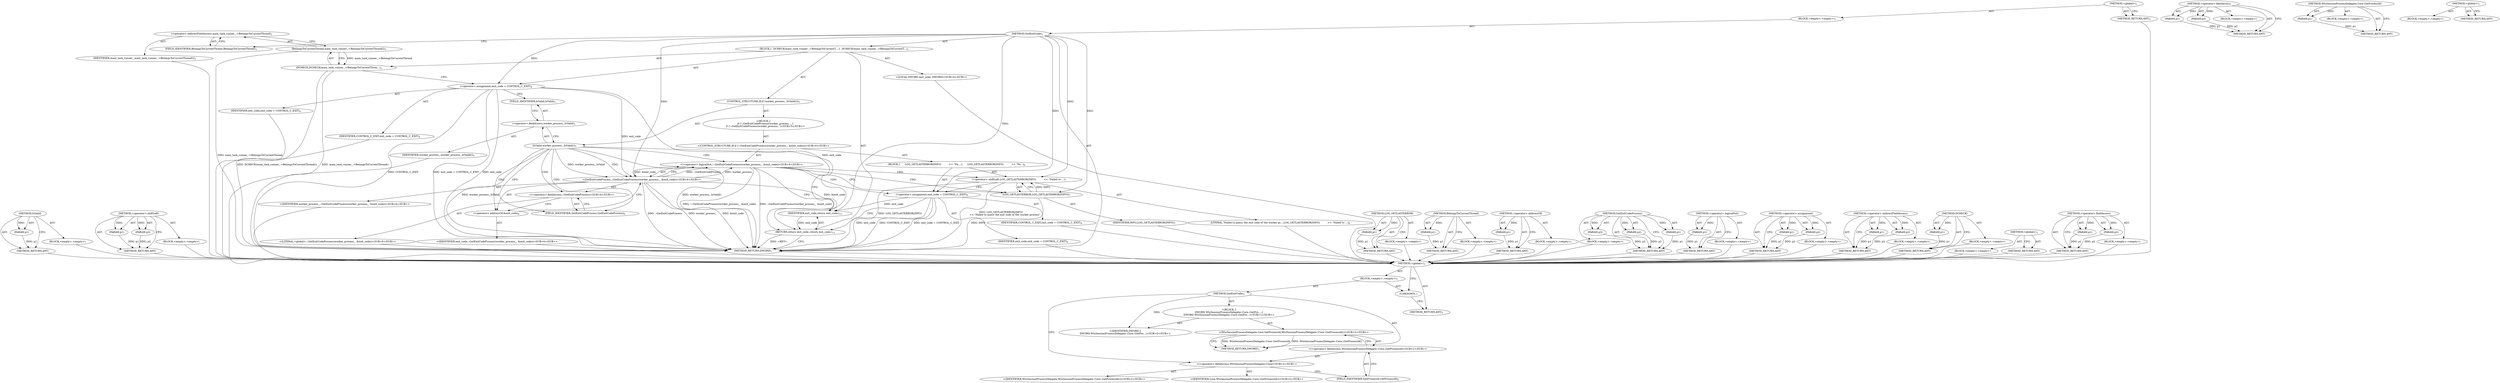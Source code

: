 digraph "&lt;global&gt;" {
vulnerable_81 [label=<(METHOD,IsValid)>];
vulnerable_82 [label=<(PARAM,p1)>];
vulnerable_83 [label=<(BLOCK,&lt;empty&gt;,&lt;empty&gt;)>];
vulnerable_84 [label=<(METHOD_RETURN,ANY)>];
vulnerable_104 [label=<(METHOD,&lt;operator&gt;.shiftLeft)>];
vulnerable_105 [label=<(PARAM,p1)>];
vulnerable_106 [label=<(PARAM,p2)>];
vulnerable_107 [label=<(BLOCK,&lt;empty&gt;,&lt;empty&gt;)>];
vulnerable_108 [label=<(METHOD_RETURN,ANY)>];
vulnerable_6 [label=<(METHOD,&lt;global&gt;)<SUB>1</SUB>>];
vulnerable_7 [label=<(BLOCK,&lt;empty&gt;,&lt;empty&gt;)<SUB>1</SUB>>];
vulnerable_8 [label=<(METHOD,GetExitCode)<SUB>1</SUB>>];
vulnerable_9 [label=<(BLOCK,{
  DCHECK(main_task_runner_-&gt;BelongsToCurrentT...,{
  DCHECK(main_task_runner_-&gt;BelongsToCurrentT...)<SUB>1</SUB>>];
vulnerable_10 [label=<(DCHECK,DCHECK(main_task_runner_-&gt;BelongsToCurrentThrea...)<SUB>2</SUB>>];
vulnerable_11 [label=<(BelongsToCurrentThread,main_task_runner_-&gt;BelongsToCurrentThread())<SUB>2</SUB>>];
vulnerable_12 [label=<(&lt;operator&gt;.indirectFieldAccess,main_task_runner_-&gt;BelongsToCurrentThread)<SUB>2</SUB>>];
vulnerable_13 [label=<(IDENTIFIER,main_task_runner_,main_task_runner_-&gt;BelongsToCurrentThread())<SUB>2</SUB>>];
vulnerable_14 [label=<(FIELD_IDENTIFIER,BelongsToCurrentThread,BelongsToCurrentThread)<SUB>2</SUB>>];
vulnerable_15 [label="<(LOCAL,DWORD exit_code: DWORD)<SUB>4</SUB>>"];
vulnerable_16 [label=<(&lt;operator&gt;.assignment,exit_code = CONTROL_C_EXIT)<SUB>4</SUB>>];
vulnerable_17 [label=<(IDENTIFIER,exit_code,exit_code = CONTROL_C_EXIT)<SUB>4</SUB>>];
vulnerable_18 [label=<(IDENTIFIER,CONTROL_C_EXIT,exit_code = CONTROL_C_EXIT)<SUB>4</SUB>>];
vulnerable_19 [label=<(CONTROL_STRUCTURE,IF,if (worker_process_.IsValid()))<SUB>5</SUB>>];
vulnerable_20 [label=<(IsValid,worker_process_.IsValid())<SUB>5</SUB>>];
vulnerable_21 [label=<(&lt;operator&gt;.fieldAccess,worker_process_.IsValid)<SUB>5</SUB>>];
vulnerable_22 [label=<(IDENTIFIER,worker_process_,worker_process_.IsValid())<SUB>5</SUB>>];
vulnerable_23 [label=<(FIELD_IDENTIFIER,IsValid,IsValid)<SUB>5</SUB>>];
vulnerable_24 [label="<(BLOCK,{
     if (!::GetExitCodeProcess(worker_process...,{
     if (!::GetExitCodeProcess(worker_process...)<SUB>5</SUB>>"];
vulnerable_25 [label="<(CONTROL_STRUCTURE,IF,if (!::GetExitCodeProcess(worker_process_, &amp;exit_code)))<SUB>6</SUB>>"];
vulnerable_26 [label="<(&lt;operator&gt;.logicalNot,!::GetExitCodeProcess(worker_process_, &amp;exit_code))<SUB>6</SUB>>"];
vulnerable_27 [label="<(GetExitCodeProcess,::GetExitCodeProcess(worker_process_, &amp;exit_code))<SUB>6</SUB>>"];
vulnerable_28 [label="<(&lt;operator&gt;.fieldAccess,::GetExitCodeProcess)<SUB>6</SUB>>"];
vulnerable_29 [label="<(LITERAL,&lt;global&gt;,::GetExitCodeProcess(worker_process_, &amp;exit_code))<SUB>6</SUB>>"];
vulnerable_30 [label=<(FIELD_IDENTIFIER,GetExitCodeProcess,GetExitCodeProcess)<SUB>6</SUB>>];
vulnerable_31 [label="<(IDENTIFIER,worker_process_,::GetExitCodeProcess(worker_process_, &amp;exit_code))<SUB>6</SUB>>"];
vulnerable_32 [label=<(&lt;operator&gt;.addressOf,&amp;exit_code)<SUB>6</SUB>>];
vulnerable_33 [label="<(IDENTIFIER,exit_code,::GetExitCodeProcess(worker_process_, &amp;exit_code))<SUB>6</SUB>>"];
vulnerable_34 [label=<(BLOCK,{
      LOG_GETLASTERROR(INFO)
          &lt;&lt; &quot;Fa...,{
      LOG_GETLASTERROR(INFO)
          &lt;&lt; &quot;Fa...)<SUB>6</SUB>>];
vulnerable_35 [label=<(&lt;operator&gt;.shiftLeft,LOG_GETLASTERROR(INFO)
          &lt;&lt; &quot;Failed to ...)<SUB>7</SUB>>];
vulnerable_36 [label=<(LOG_GETLASTERROR,LOG_GETLASTERROR(INFO))<SUB>7</SUB>>];
vulnerable_37 [label=<(IDENTIFIER,INFO,LOG_GETLASTERROR(INFO))<SUB>7</SUB>>];
vulnerable_38 [label=<(LITERAL,&quot;Failed to query the exit code of the worker pr...,LOG_GETLASTERROR(INFO)
          &lt;&lt; &quot;Failed to ...)<SUB>8</SUB>>];
vulnerable_39 [label=<(&lt;operator&gt;.assignment,exit_code = CONTROL_C_EXIT)<SUB>9</SUB>>];
vulnerable_40 [label=<(IDENTIFIER,exit_code,exit_code = CONTROL_C_EXIT)<SUB>9</SUB>>];
vulnerable_41 [label=<(IDENTIFIER,CONTROL_C_EXIT,exit_code = CONTROL_C_EXIT)<SUB>9</SUB>>];
vulnerable_42 [label=<(RETURN,return exit_code;,return exit_code;)<SUB>13</SUB>>];
vulnerable_43 [label=<(IDENTIFIER,exit_code,return exit_code;)<SUB>13</SUB>>];
vulnerable_44 [label=<(METHOD_RETURN,DWORD)<SUB>1</SUB>>];
vulnerable_46 [label=<(METHOD_RETURN,ANY)<SUB>1</SUB>>];
vulnerable_109 [label=<(METHOD,LOG_GETLASTERROR)>];
vulnerable_110 [label=<(PARAM,p1)>];
vulnerable_111 [label=<(BLOCK,&lt;empty&gt;,&lt;empty&gt;)>];
vulnerable_112 [label=<(METHOD_RETURN,ANY)>];
vulnerable_67 [label=<(METHOD,BelongsToCurrentThread)>];
vulnerable_68 [label=<(PARAM,p1)>];
vulnerable_69 [label=<(BLOCK,&lt;empty&gt;,&lt;empty&gt;)>];
vulnerable_70 [label=<(METHOD_RETURN,ANY)>];
vulnerable_100 [label=<(METHOD,&lt;operator&gt;.addressOf)>];
vulnerable_101 [label=<(PARAM,p1)>];
vulnerable_102 [label=<(BLOCK,&lt;empty&gt;,&lt;empty&gt;)>];
vulnerable_103 [label=<(METHOD_RETURN,ANY)>];
vulnerable_94 [label=<(METHOD,GetExitCodeProcess)>];
vulnerable_95 [label=<(PARAM,p1)>];
vulnerable_96 [label=<(PARAM,p2)>];
vulnerable_97 [label=<(PARAM,p3)>];
vulnerable_98 [label=<(BLOCK,&lt;empty&gt;,&lt;empty&gt;)>];
vulnerable_99 [label=<(METHOD_RETURN,ANY)>];
vulnerable_90 [label=<(METHOD,&lt;operator&gt;.logicalNot)>];
vulnerable_91 [label=<(PARAM,p1)>];
vulnerable_92 [label=<(BLOCK,&lt;empty&gt;,&lt;empty&gt;)>];
vulnerable_93 [label=<(METHOD_RETURN,ANY)>];
vulnerable_76 [label=<(METHOD,&lt;operator&gt;.assignment)>];
vulnerable_77 [label=<(PARAM,p1)>];
vulnerable_78 [label=<(PARAM,p2)>];
vulnerable_79 [label=<(BLOCK,&lt;empty&gt;,&lt;empty&gt;)>];
vulnerable_80 [label=<(METHOD_RETURN,ANY)>];
vulnerable_71 [label=<(METHOD,&lt;operator&gt;.indirectFieldAccess)>];
vulnerable_72 [label=<(PARAM,p1)>];
vulnerable_73 [label=<(PARAM,p2)>];
vulnerable_74 [label=<(BLOCK,&lt;empty&gt;,&lt;empty&gt;)>];
vulnerable_75 [label=<(METHOD_RETURN,ANY)>];
vulnerable_63 [label=<(METHOD,DCHECK)>];
vulnerable_64 [label=<(PARAM,p1)>];
vulnerable_65 [label=<(BLOCK,&lt;empty&gt;,&lt;empty&gt;)>];
vulnerable_66 [label=<(METHOD_RETURN,ANY)>];
vulnerable_57 [label=<(METHOD,&lt;global&gt;)<SUB>1</SUB>>];
vulnerable_58 [label=<(BLOCK,&lt;empty&gt;,&lt;empty&gt;)>];
vulnerable_59 [label=<(METHOD_RETURN,ANY)>];
vulnerable_85 [label=<(METHOD,&lt;operator&gt;.fieldAccess)>];
vulnerable_86 [label=<(PARAM,p1)>];
vulnerable_87 [label=<(PARAM,p2)>];
vulnerable_88 [label=<(BLOCK,&lt;empty&gt;,&lt;empty&gt;)>];
vulnerable_89 [label=<(METHOD_RETURN,ANY)>];
fixed_6 [label=<(METHOD,&lt;global&gt;)<SUB>1</SUB>>];
fixed_7 [label=<(BLOCK,&lt;empty&gt;,&lt;empty&gt;)<SUB>1</SUB>>];
fixed_8 [label=<(METHOD,GetExitCode)<SUB>1</SUB>>];
fixed_9 [label="<(BLOCK,{
DWORD WtsSessionProcessDelegate::Core::GetPro...,{
DWORD WtsSessionProcessDelegate::Core::GetPro...)<SUB>1</SUB>>"];
fixed_10 [label="<(IDENTIFIER,DWORD,{
DWORD WtsSessionProcessDelegate::Core::GetPro...)<SUB>2</SUB>>"];
fixed_11 [label="<(WtsSessionProcessDelegate.Core.GetProcessId,WtsSessionProcessDelegate::Core::GetProcessId())<SUB>2</SUB>>"];
fixed_12 [label="<(&lt;operator&gt;.fieldAccess,WtsSessionProcessDelegate::Core::GetProcessId)<SUB>2</SUB>>"];
fixed_13 [label="<(&lt;operator&gt;.fieldAccess,WtsSessionProcessDelegate::Core)<SUB>2</SUB>>"];
fixed_14 [label="<(IDENTIFIER,WtsSessionProcessDelegate,WtsSessionProcessDelegate::Core::GetProcessId())<SUB>2</SUB>>"];
fixed_15 [label="<(IDENTIFIER,Core,WtsSessionProcessDelegate::Core::GetProcessId())<SUB>2</SUB>>"];
fixed_16 [label=<(FIELD_IDENTIFIER,GetProcessId,GetProcessId)<SUB>2</SUB>>];
fixed_17 [label=<(METHOD_RETURN,DWORD)<SUB>1</SUB>>];
fixed_19 [label=<(UNKNOWN,,)>];
fixed_20 [label=<(METHOD_RETURN,ANY)<SUB>1</SUB>>];
fixed_41 [label=<(METHOD,&lt;operator&gt;.fieldAccess)>];
fixed_42 [label=<(PARAM,p1)>];
fixed_43 [label=<(PARAM,p2)>];
fixed_44 [label=<(BLOCK,&lt;empty&gt;,&lt;empty&gt;)>];
fixed_45 [label=<(METHOD_RETURN,ANY)>];
fixed_37 [label=<(METHOD,WtsSessionProcessDelegate.Core.GetProcessId)>];
fixed_38 [label=<(PARAM,p1)>];
fixed_39 [label=<(BLOCK,&lt;empty&gt;,&lt;empty&gt;)>];
fixed_40 [label=<(METHOD_RETURN,ANY)>];
fixed_31 [label=<(METHOD,&lt;global&gt;)<SUB>1</SUB>>];
fixed_32 [label=<(BLOCK,&lt;empty&gt;,&lt;empty&gt;)>];
fixed_33 [label=<(METHOD_RETURN,ANY)>];
vulnerable_81 -> vulnerable_82  [key=0, label="AST: "];
vulnerable_81 -> vulnerable_82  [key=1, label="DDG: "];
vulnerable_81 -> vulnerable_83  [key=0, label="AST: "];
vulnerable_81 -> vulnerable_84  [key=0, label="AST: "];
vulnerable_81 -> vulnerable_84  [key=1, label="CFG: "];
vulnerable_82 -> vulnerable_84  [key=0, label="DDG: p1"];
vulnerable_83 -> fixed_6  [key=0];
vulnerable_84 -> fixed_6  [key=0];
vulnerable_104 -> vulnerable_105  [key=0, label="AST: "];
vulnerable_104 -> vulnerable_105  [key=1, label="DDG: "];
vulnerable_104 -> vulnerable_107  [key=0, label="AST: "];
vulnerable_104 -> vulnerable_106  [key=0, label="AST: "];
vulnerable_104 -> vulnerable_106  [key=1, label="DDG: "];
vulnerable_104 -> vulnerable_108  [key=0, label="AST: "];
vulnerable_104 -> vulnerable_108  [key=1, label="CFG: "];
vulnerable_105 -> vulnerable_108  [key=0, label="DDG: p1"];
vulnerable_106 -> vulnerable_108  [key=0, label="DDG: p2"];
vulnerable_107 -> fixed_6  [key=0];
vulnerable_108 -> fixed_6  [key=0];
vulnerable_6 -> vulnerable_7  [key=0, label="AST: "];
vulnerable_6 -> vulnerable_46  [key=0, label="AST: "];
vulnerable_6 -> vulnerable_46  [key=1, label="CFG: "];
vulnerable_7 -> vulnerable_8  [key=0, label="AST: "];
vulnerable_8 -> vulnerable_9  [key=0, label="AST: "];
vulnerable_8 -> vulnerable_44  [key=0, label="AST: "];
vulnerable_8 -> vulnerable_14  [key=0, label="CFG: "];
vulnerable_8 -> vulnerable_16  [key=0, label="DDG: "];
vulnerable_8 -> vulnerable_43  [key=0, label="DDG: "];
vulnerable_8 -> vulnerable_39  [key=0, label="DDG: "];
vulnerable_8 -> vulnerable_27  [key=0, label="DDG: "];
vulnerable_8 -> vulnerable_35  [key=0, label="DDG: "];
vulnerable_8 -> vulnerable_36  [key=0, label="DDG: "];
vulnerable_9 -> vulnerable_10  [key=0, label="AST: "];
vulnerable_9 -> vulnerable_15  [key=0, label="AST: "];
vulnerable_9 -> vulnerable_16  [key=0, label="AST: "];
vulnerable_9 -> vulnerable_19  [key=0, label="AST: "];
vulnerable_9 -> vulnerable_42  [key=0, label="AST: "];
vulnerable_10 -> vulnerable_11  [key=0, label="AST: "];
vulnerable_10 -> vulnerable_16  [key=0, label="CFG: "];
vulnerable_10 -> vulnerable_44  [key=0, label="DDG: main_task_runner_-&gt;BelongsToCurrentThread()"];
vulnerable_10 -> vulnerable_44  [key=1, label="DDG: DCHECK(main_task_runner_-&gt;BelongsToCurrentThread())"];
vulnerable_11 -> vulnerable_12  [key=0, label="AST: "];
vulnerable_11 -> vulnerable_10  [key=0, label="CFG: "];
vulnerable_11 -> vulnerable_10  [key=1, label="DDG: main_task_runner_-&gt;BelongsToCurrentThread"];
vulnerable_11 -> vulnerable_44  [key=0, label="DDG: main_task_runner_-&gt;BelongsToCurrentThread"];
vulnerable_12 -> vulnerable_13  [key=0, label="AST: "];
vulnerable_12 -> vulnerable_14  [key=0, label="AST: "];
vulnerable_12 -> vulnerable_11  [key=0, label="CFG: "];
vulnerable_13 -> fixed_6  [key=0];
vulnerable_14 -> vulnerable_12  [key=0, label="CFG: "];
vulnerable_15 -> fixed_6  [key=0];
vulnerable_16 -> vulnerable_17  [key=0, label="AST: "];
vulnerable_16 -> vulnerable_18  [key=0, label="AST: "];
vulnerable_16 -> vulnerable_23  [key=0, label="CFG: "];
vulnerable_16 -> vulnerable_44  [key=0, label="DDG: exit_code"];
vulnerable_16 -> vulnerable_44  [key=1, label="DDG: CONTROL_C_EXIT"];
vulnerable_16 -> vulnerable_44  [key=2, label="DDG: exit_code = CONTROL_C_EXIT"];
vulnerable_16 -> vulnerable_43  [key=0, label="DDG: exit_code"];
vulnerable_16 -> vulnerable_27  [key=0, label="DDG: exit_code"];
vulnerable_17 -> fixed_6  [key=0];
vulnerable_18 -> fixed_6  [key=0];
vulnerable_19 -> vulnerable_20  [key=0, label="AST: "];
vulnerable_19 -> vulnerable_24  [key=0, label="AST: "];
vulnerable_20 -> vulnerable_21  [key=0, label="AST: "];
vulnerable_20 -> vulnerable_30  [key=0, label="CFG: "];
vulnerable_20 -> vulnerable_30  [key=1, label="CDG: "];
vulnerable_20 -> vulnerable_42  [key=0, label="CFG: "];
vulnerable_20 -> vulnerable_44  [key=0, label="DDG: worker_process_.IsValid"];
vulnerable_20 -> vulnerable_44  [key=1, label="DDG: worker_process_.IsValid()"];
vulnerable_20 -> vulnerable_27  [key=0, label="DDG: worker_process_.IsValid"];
vulnerable_20 -> vulnerable_27  [key=1, label="CDG: "];
vulnerable_20 -> vulnerable_32  [key=0, label="CDG: "];
vulnerable_20 -> vulnerable_26  [key=0, label="CDG: "];
vulnerable_20 -> vulnerable_28  [key=0, label="CDG: "];
vulnerable_21 -> vulnerable_22  [key=0, label="AST: "];
vulnerable_21 -> vulnerable_23  [key=0, label="AST: "];
vulnerable_21 -> vulnerable_20  [key=0, label="CFG: "];
vulnerable_22 -> fixed_6  [key=0];
vulnerable_23 -> vulnerable_21  [key=0, label="CFG: "];
vulnerable_24 -> vulnerable_25  [key=0, label="AST: "];
vulnerable_25 -> vulnerable_26  [key=0, label="AST: "];
vulnerable_25 -> vulnerable_34  [key=0, label="AST: "];
vulnerable_26 -> vulnerable_27  [key=0, label="AST: "];
vulnerable_26 -> vulnerable_36  [key=0, label="CFG: "];
vulnerable_26 -> vulnerable_36  [key=1, label="CDG: "];
vulnerable_26 -> vulnerable_42  [key=0, label="CFG: "];
vulnerable_26 -> vulnerable_44  [key=0, label="DDG: ::GetExitCodeProcess(worker_process_, &amp;exit_code)"];
vulnerable_26 -> vulnerable_44  [key=1, label="DDG: !::GetExitCodeProcess(worker_process_, &amp;exit_code)"];
vulnerable_26 -> vulnerable_35  [key=0, label="CDG: "];
vulnerable_26 -> vulnerable_39  [key=0, label="CDG: "];
vulnerable_27 -> vulnerable_28  [key=0, label="AST: "];
vulnerable_27 -> vulnerable_31  [key=0, label="AST: "];
vulnerable_27 -> vulnerable_32  [key=0, label="AST: "];
vulnerable_27 -> vulnerable_26  [key=0, label="CFG: "];
vulnerable_27 -> vulnerable_26  [key=1, label="DDG: ::GetExitCodeProcess"];
vulnerable_27 -> vulnerable_26  [key=2, label="DDG: worker_process_"];
vulnerable_27 -> vulnerable_26  [key=3, label="DDG: &amp;exit_code"];
vulnerable_27 -> vulnerable_44  [key=0, label="DDG: ::GetExitCodeProcess"];
vulnerable_27 -> vulnerable_44  [key=1, label="DDG: worker_process_"];
vulnerable_27 -> vulnerable_44  [key=2, label="DDG: &amp;exit_code"];
vulnerable_27 -> vulnerable_43  [key=0, label="DDG: &amp;exit_code"];
vulnerable_28 -> vulnerable_29  [key=0, label="AST: "];
vulnerable_28 -> vulnerable_30  [key=0, label="AST: "];
vulnerable_28 -> vulnerable_32  [key=0, label="CFG: "];
vulnerable_29 -> fixed_6  [key=0];
vulnerable_30 -> vulnerable_28  [key=0, label="CFG: "];
vulnerable_31 -> fixed_6  [key=0];
vulnerable_32 -> vulnerable_33  [key=0, label="AST: "];
vulnerable_32 -> vulnerable_27  [key=0, label="CFG: "];
vulnerable_33 -> fixed_6  [key=0];
vulnerable_34 -> vulnerable_35  [key=0, label="AST: "];
vulnerable_34 -> vulnerable_39  [key=0, label="AST: "];
vulnerable_35 -> vulnerable_36  [key=0, label="AST: "];
vulnerable_35 -> vulnerable_38  [key=0, label="AST: "];
vulnerable_35 -> vulnerable_39  [key=0, label="CFG: "];
vulnerable_35 -> vulnerable_44  [key=0, label="DDG: LOG_GETLASTERROR(INFO)"];
vulnerable_35 -> vulnerable_44  [key=1, label="DDG: LOG_GETLASTERROR(INFO)
          &lt;&lt; &quot;Failed to query the exit code of the worker process&quot;"];
vulnerable_36 -> vulnerable_37  [key=0, label="AST: "];
vulnerable_36 -> vulnerable_35  [key=0, label="CFG: "];
vulnerable_36 -> vulnerable_35  [key=1, label="DDG: INFO"];
vulnerable_36 -> vulnerable_44  [key=0, label="DDG: INFO"];
vulnerable_37 -> fixed_6  [key=0];
vulnerable_38 -> fixed_6  [key=0];
vulnerable_39 -> vulnerable_40  [key=0, label="AST: "];
vulnerable_39 -> vulnerable_41  [key=0, label="AST: "];
vulnerable_39 -> vulnerable_42  [key=0, label="CFG: "];
vulnerable_39 -> vulnerable_44  [key=0, label="DDG: exit_code"];
vulnerable_39 -> vulnerable_44  [key=1, label="DDG: CONTROL_C_EXIT"];
vulnerable_39 -> vulnerable_44  [key=2, label="DDG: exit_code = CONTROL_C_EXIT"];
vulnerable_39 -> vulnerable_43  [key=0, label="DDG: exit_code"];
vulnerable_40 -> fixed_6  [key=0];
vulnerable_41 -> fixed_6  [key=0];
vulnerable_42 -> vulnerable_43  [key=0, label="AST: "];
vulnerable_42 -> vulnerable_44  [key=0, label="CFG: "];
vulnerable_42 -> vulnerable_44  [key=1, label="DDG: &lt;RET&gt;"];
vulnerable_43 -> vulnerable_42  [key=0, label="DDG: exit_code"];
vulnerable_44 -> fixed_6  [key=0];
vulnerable_46 -> fixed_6  [key=0];
vulnerable_109 -> vulnerable_110  [key=0, label="AST: "];
vulnerable_109 -> vulnerable_110  [key=1, label="DDG: "];
vulnerable_109 -> vulnerable_111  [key=0, label="AST: "];
vulnerable_109 -> vulnerable_112  [key=0, label="AST: "];
vulnerable_109 -> vulnerable_112  [key=1, label="CFG: "];
vulnerable_110 -> vulnerable_112  [key=0, label="DDG: p1"];
vulnerable_111 -> fixed_6  [key=0];
vulnerable_112 -> fixed_6  [key=0];
vulnerable_67 -> vulnerable_68  [key=0, label="AST: "];
vulnerable_67 -> vulnerable_68  [key=1, label="DDG: "];
vulnerable_67 -> vulnerable_69  [key=0, label="AST: "];
vulnerable_67 -> vulnerable_70  [key=0, label="AST: "];
vulnerable_67 -> vulnerable_70  [key=1, label="CFG: "];
vulnerable_68 -> vulnerable_70  [key=0, label="DDG: p1"];
vulnerable_69 -> fixed_6  [key=0];
vulnerable_70 -> fixed_6  [key=0];
vulnerable_100 -> vulnerable_101  [key=0, label="AST: "];
vulnerable_100 -> vulnerable_101  [key=1, label="DDG: "];
vulnerable_100 -> vulnerable_102  [key=0, label="AST: "];
vulnerable_100 -> vulnerable_103  [key=0, label="AST: "];
vulnerable_100 -> vulnerable_103  [key=1, label="CFG: "];
vulnerable_101 -> vulnerable_103  [key=0, label="DDG: p1"];
vulnerable_102 -> fixed_6  [key=0];
vulnerable_103 -> fixed_6  [key=0];
vulnerable_94 -> vulnerable_95  [key=0, label="AST: "];
vulnerable_94 -> vulnerable_95  [key=1, label="DDG: "];
vulnerable_94 -> vulnerable_98  [key=0, label="AST: "];
vulnerable_94 -> vulnerable_96  [key=0, label="AST: "];
vulnerable_94 -> vulnerable_96  [key=1, label="DDG: "];
vulnerable_94 -> vulnerable_99  [key=0, label="AST: "];
vulnerable_94 -> vulnerable_99  [key=1, label="CFG: "];
vulnerable_94 -> vulnerable_97  [key=0, label="AST: "];
vulnerable_94 -> vulnerable_97  [key=1, label="DDG: "];
vulnerable_95 -> vulnerable_99  [key=0, label="DDG: p1"];
vulnerable_96 -> vulnerable_99  [key=0, label="DDG: p2"];
vulnerable_97 -> vulnerable_99  [key=0, label="DDG: p3"];
vulnerable_98 -> fixed_6  [key=0];
vulnerable_99 -> fixed_6  [key=0];
vulnerable_90 -> vulnerable_91  [key=0, label="AST: "];
vulnerable_90 -> vulnerable_91  [key=1, label="DDG: "];
vulnerable_90 -> vulnerable_92  [key=0, label="AST: "];
vulnerable_90 -> vulnerable_93  [key=0, label="AST: "];
vulnerable_90 -> vulnerable_93  [key=1, label="CFG: "];
vulnerable_91 -> vulnerable_93  [key=0, label="DDG: p1"];
vulnerable_92 -> fixed_6  [key=0];
vulnerable_93 -> fixed_6  [key=0];
vulnerable_76 -> vulnerable_77  [key=0, label="AST: "];
vulnerable_76 -> vulnerable_77  [key=1, label="DDG: "];
vulnerable_76 -> vulnerable_79  [key=0, label="AST: "];
vulnerable_76 -> vulnerable_78  [key=0, label="AST: "];
vulnerable_76 -> vulnerable_78  [key=1, label="DDG: "];
vulnerable_76 -> vulnerable_80  [key=0, label="AST: "];
vulnerable_76 -> vulnerable_80  [key=1, label="CFG: "];
vulnerable_77 -> vulnerable_80  [key=0, label="DDG: p1"];
vulnerable_78 -> vulnerable_80  [key=0, label="DDG: p2"];
vulnerable_79 -> fixed_6  [key=0];
vulnerable_80 -> fixed_6  [key=0];
vulnerable_71 -> vulnerable_72  [key=0, label="AST: "];
vulnerable_71 -> vulnerable_72  [key=1, label="DDG: "];
vulnerable_71 -> vulnerable_74  [key=0, label="AST: "];
vulnerable_71 -> vulnerable_73  [key=0, label="AST: "];
vulnerable_71 -> vulnerable_73  [key=1, label="DDG: "];
vulnerable_71 -> vulnerable_75  [key=0, label="AST: "];
vulnerable_71 -> vulnerable_75  [key=1, label="CFG: "];
vulnerable_72 -> vulnerable_75  [key=0, label="DDG: p1"];
vulnerable_73 -> vulnerable_75  [key=0, label="DDG: p2"];
vulnerable_74 -> fixed_6  [key=0];
vulnerable_75 -> fixed_6  [key=0];
vulnerable_63 -> vulnerable_64  [key=0, label="AST: "];
vulnerable_63 -> vulnerable_64  [key=1, label="DDG: "];
vulnerable_63 -> vulnerable_65  [key=0, label="AST: "];
vulnerable_63 -> vulnerable_66  [key=0, label="AST: "];
vulnerable_63 -> vulnerable_66  [key=1, label="CFG: "];
vulnerable_64 -> vulnerable_66  [key=0, label="DDG: p1"];
vulnerable_65 -> fixed_6  [key=0];
vulnerable_66 -> fixed_6  [key=0];
vulnerable_57 -> vulnerable_58  [key=0, label="AST: "];
vulnerable_57 -> vulnerable_59  [key=0, label="AST: "];
vulnerable_57 -> vulnerable_59  [key=1, label="CFG: "];
vulnerable_58 -> fixed_6  [key=0];
vulnerable_59 -> fixed_6  [key=0];
vulnerable_85 -> vulnerable_86  [key=0, label="AST: "];
vulnerable_85 -> vulnerable_86  [key=1, label="DDG: "];
vulnerable_85 -> vulnerable_88  [key=0, label="AST: "];
vulnerable_85 -> vulnerable_87  [key=0, label="AST: "];
vulnerable_85 -> vulnerable_87  [key=1, label="DDG: "];
vulnerable_85 -> vulnerable_89  [key=0, label="AST: "];
vulnerable_85 -> vulnerable_89  [key=1, label="CFG: "];
vulnerable_86 -> vulnerable_89  [key=0, label="DDG: p1"];
vulnerable_87 -> vulnerable_89  [key=0, label="DDG: p2"];
vulnerable_88 -> fixed_6  [key=0];
vulnerable_89 -> fixed_6  [key=0];
fixed_6 -> fixed_7  [key=0, label="AST: "];
fixed_6 -> fixed_20  [key=0, label="AST: "];
fixed_6 -> fixed_19  [key=0, label="CFG: "];
fixed_7 -> fixed_8  [key=0, label="AST: "];
fixed_7 -> fixed_19  [key=0, label="AST: "];
fixed_8 -> fixed_9  [key=0, label="AST: "];
fixed_8 -> fixed_17  [key=0, label="AST: "];
fixed_8 -> fixed_13  [key=0, label="CFG: "];
fixed_8 -> fixed_10  [key=0, label="DDG: "];
fixed_9 -> fixed_10  [key=0, label="AST: "];
fixed_9 -> fixed_11  [key=0, label="AST: "];
fixed_11 -> fixed_12  [key=0, label="AST: "];
fixed_11 -> fixed_17  [key=0, label="CFG: "];
fixed_11 -> fixed_17  [key=1, label="DDG: WtsSessionProcessDelegate::Core::GetProcessId"];
fixed_11 -> fixed_17  [key=2, label="DDG: WtsSessionProcessDelegate::Core::GetProcessId()"];
fixed_12 -> fixed_13  [key=0, label="AST: "];
fixed_12 -> fixed_16  [key=0, label="AST: "];
fixed_12 -> fixed_11  [key=0, label="CFG: "];
fixed_13 -> fixed_14  [key=0, label="AST: "];
fixed_13 -> fixed_15  [key=0, label="AST: "];
fixed_13 -> fixed_16  [key=0, label="CFG: "];
fixed_16 -> fixed_12  [key=0, label="CFG: "];
fixed_19 -> fixed_20  [key=0, label="CFG: "];
fixed_41 -> fixed_42  [key=0, label="AST: "];
fixed_41 -> fixed_42  [key=1, label="DDG: "];
fixed_41 -> fixed_44  [key=0, label="AST: "];
fixed_41 -> fixed_43  [key=0, label="AST: "];
fixed_41 -> fixed_43  [key=1, label="DDG: "];
fixed_41 -> fixed_45  [key=0, label="AST: "];
fixed_41 -> fixed_45  [key=1, label="CFG: "];
fixed_42 -> fixed_45  [key=0, label="DDG: p1"];
fixed_43 -> fixed_45  [key=0, label="DDG: p2"];
fixed_37 -> fixed_38  [key=0, label="AST: "];
fixed_37 -> fixed_38  [key=1, label="DDG: "];
fixed_37 -> fixed_39  [key=0, label="AST: "];
fixed_37 -> fixed_40  [key=0, label="AST: "];
fixed_37 -> fixed_40  [key=1, label="CFG: "];
fixed_38 -> fixed_40  [key=0, label="DDG: p1"];
fixed_31 -> fixed_32  [key=0, label="AST: "];
fixed_31 -> fixed_33  [key=0, label="AST: "];
fixed_31 -> fixed_33  [key=1, label="CFG: "];
}
